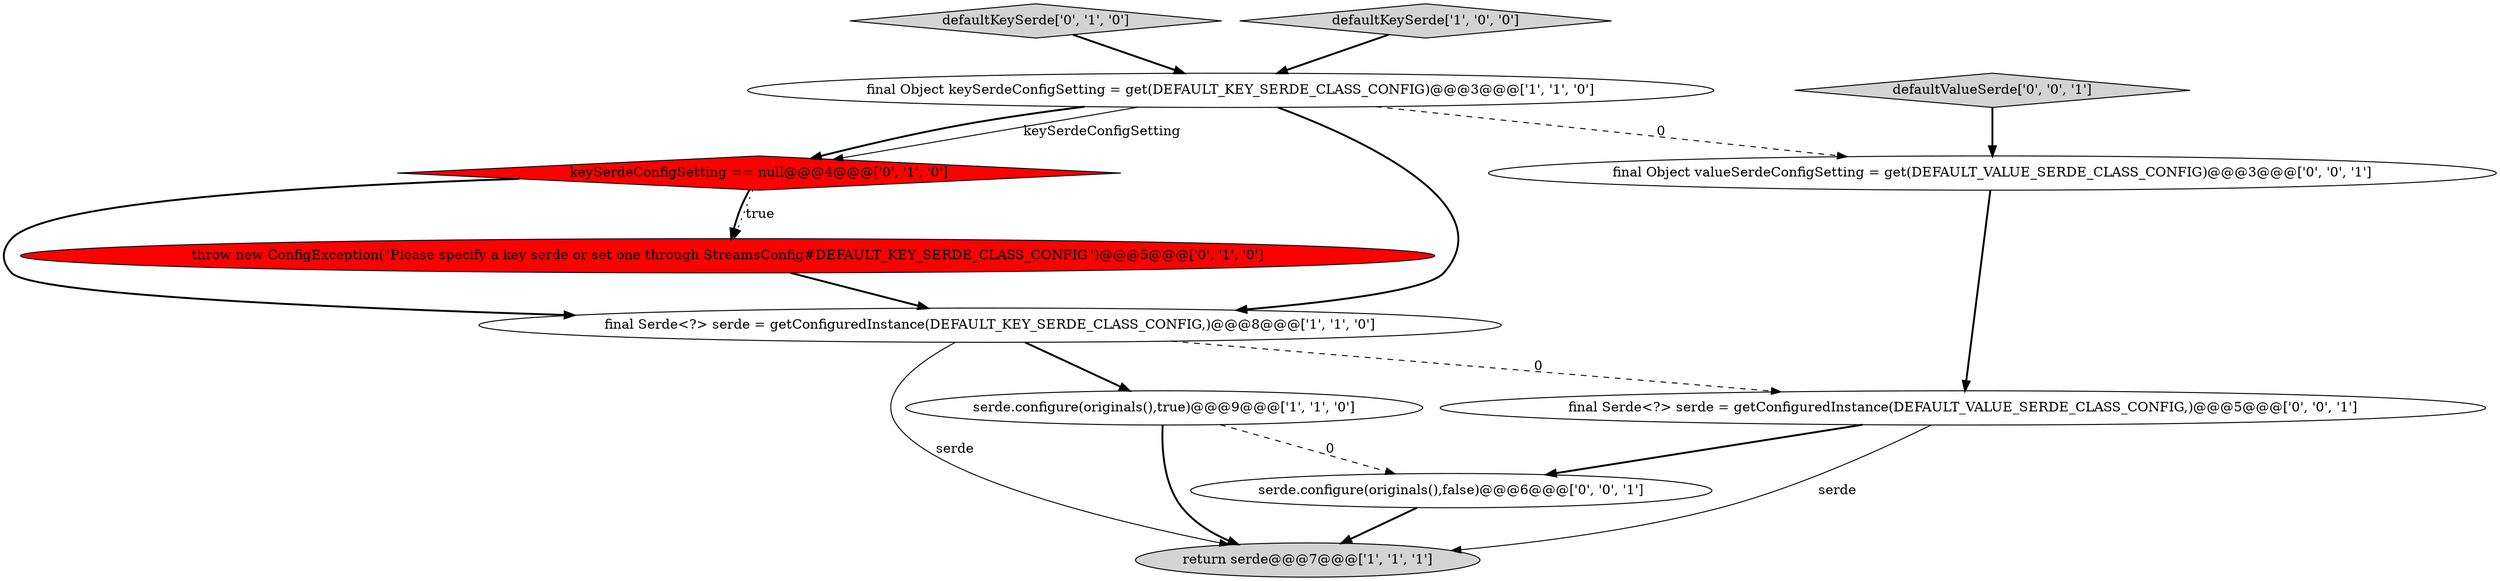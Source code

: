 digraph {
5 [style = filled, label = "defaultKeySerde['0', '1', '0']", fillcolor = lightgray, shape = diamond image = "AAA0AAABBB2BBB"];
1 [style = filled, label = "defaultKeySerde['1', '0', '0']", fillcolor = lightgray, shape = diamond image = "AAA0AAABBB1BBB"];
9 [style = filled, label = "final Serde<?> serde = getConfiguredInstance(DEFAULT_VALUE_SERDE_CLASS_CONFIG,)@@@5@@@['0', '0', '1']", fillcolor = white, shape = ellipse image = "AAA0AAABBB3BBB"];
4 [style = filled, label = "serde.configure(originals(),true)@@@9@@@['1', '1', '0']", fillcolor = white, shape = ellipse image = "AAA0AAABBB1BBB"];
7 [style = filled, label = "throw new ConfigException(\"Please specify a key serde or set one through StreamsConfig#DEFAULT_KEY_SERDE_CLASS_CONFIG\")@@@5@@@['0', '1', '0']", fillcolor = red, shape = ellipse image = "AAA1AAABBB2BBB"];
3 [style = filled, label = "final Object keySerdeConfigSetting = get(DEFAULT_KEY_SERDE_CLASS_CONFIG)@@@3@@@['1', '1', '0']", fillcolor = white, shape = ellipse image = "AAA0AAABBB1BBB"];
6 [style = filled, label = "keySerdeConfigSetting == null@@@4@@@['0', '1', '0']", fillcolor = red, shape = diamond image = "AAA1AAABBB2BBB"];
0 [style = filled, label = "final Serde<?> serde = getConfiguredInstance(DEFAULT_KEY_SERDE_CLASS_CONFIG,)@@@8@@@['1', '1', '0']", fillcolor = white, shape = ellipse image = "AAA0AAABBB1BBB"];
2 [style = filled, label = "return serde@@@7@@@['1', '1', '1']", fillcolor = lightgray, shape = ellipse image = "AAA0AAABBB1BBB"];
8 [style = filled, label = "final Object valueSerdeConfigSetting = get(DEFAULT_VALUE_SERDE_CLASS_CONFIG)@@@3@@@['0', '0', '1']", fillcolor = white, shape = ellipse image = "AAA0AAABBB3BBB"];
11 [style = filled, label = "serde.configure(originals(),false)@@@6@@@['0', '0', '1']", fillcolor = white, shape = ellipse image = "AAA0AAABBB3BBB"];
10 [style = filled, label = "defaultValueSerde['0', '0', '1']", fillcolor = lightgray, shape = diamond image = "AAA0AAABBB3BBB"];
1->3 [style = bold, label=""];
5->3 [style = bold, label=""];
3->6 [style = solid, label="keySerdeConfigSetting"];
3->8 [style = dashed, label="0"];
3->6 [style = bold, label=""];
7->0 [style = bold, label=""];
6->0 [style = bold, label=""];
4->2 [style = bold, label=""];
9->2 [style = solid, label="serde"];
9->11 [style = bold, label=""];
6->7 [style = bold, label=""];
10->8 [style = bold, label=""];
0->9 [style = dashed, label="0"];
4->11 [style = dashed, label="0"];
0->4 [style = bold, label=""];
11->2 [style = bold, label=""];
3->0 [style = bold, label=""];
0->2 [style = solid, label="serde"];
8->9 [style = bold, label=""];
6->7 [style = dotted, label="true"];
}
